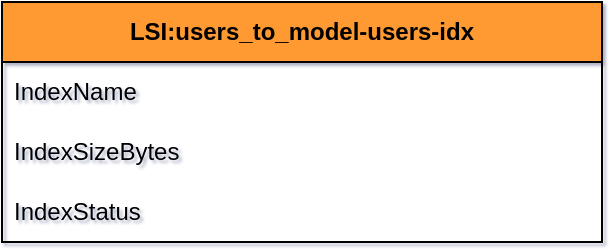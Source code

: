 <mxfile type="MultiCloud"><diagram id="diagram_1" name="AWS components"><mxGraphModel dx="1015" dy="661" grid="1" gridSize="10" guides="1" tooltips="1" connect="1" arrows="1" fold="1" page="1" pageScale="1" pageWidth="850" pageHeight="1100" math="0" shadow="1"><root><mxCell id="0" /><mxCell id="1" parent="0" /><mxCell id="vertex:LSI:users_to_model-users-idx:list" value="&lt;b&gt;LSI:users_to_model-users-idx&lt;/b&gt;" style="swimlane;fontStyle=0;childLayout=stackLayout;horizontal=1;startSize=30;horizontalStack=0;resizeParent=1;resizeParentMax=0;resizeLast=0;collapsible=1;marginBottom=0;whiteSpace=wrap;html=1;fillColor=#FF9933;" parent="1" vertex="1"><mxGeometry width="300" height="120" as="geometry" /></mxCell><mxCell id="vertex:LSI:users_to_model-users-idx:row:0" value="IndexName" style="text;strokeColor=none;fillColor=none;align=left;verticalAlign=middle;spacingLeft=4;spacingRight=4;overflow=hidden;portConstraint=eastwest;rotatable=0;whiteSpace=wrap;html=1;" parent="vertex:LSI:users_to_model-users-idx:list" vertex="1"><mxGeometry width="300" height="30" y="30" as="geometry" /></mxCell><mxCell id="vertex:LSI:users_to_model-users-idx:row:1" value="IndexSizeBytes" style="text;strokeColor=none;fillColor=none;align=left;verticalAlign=middle;spacingLeft=4;spacingRight=4;overflow=hidden;portConstraint=eastwest;rotatable=0;whiteSpace=wrap;html=1;" parent="vertex:LSI:users_to_model-users-idx:list" vertex="1"><mxGeometry width="300" height="30" y="60" as="geometry" /></mxCell><mxCell id="vertex:LSI:users_to_model-users-idx:row:2" value="IndexStatus" style="text;strokeColor=none;fillColor=none;align=left;verticalAlign=middle;spacingLeft=4;spacingRight=4;overflow=hidden;portConstraint=eastwest;rotatable=0;whiteSpace=wrap;html=1;" parent="vertex:LSI:users_to_model-users-idx:list" vertex="1"><mxGeometry width="300" height="30" y="90" as="geometry" /></mxCell></root></mxGraphModel></diagram></mxfile>